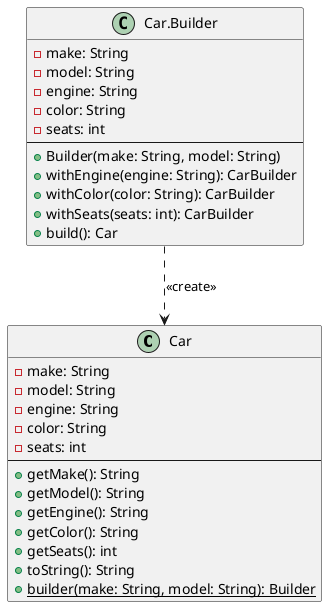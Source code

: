 @startuml
class Car {
  - make: String
  - model: String
  - engine: String
  - color: String
  - seats: int
  --
  + getMake(): String
  + getModel(): String
  + getEngine(): String
  + getColor(): String
  + getSeats(): int
  + toString(): String
  + {static} builder(make: String, model: String): Builder
}

class "Car.Builder" as CarBuilder {
  - make: String
  - model: String
  - engine: String
  - color: String
  - seats: int
  --
  + Builder(make: String, model: String)
  + withEngine(engine: String): CarBuilder
  + withColor(color: String): CarBuilder
  + withSeats(seats: int): CarBuilder
  + build(): Car
}

CarBuilder ..> Car : <<create>>
@enduml
